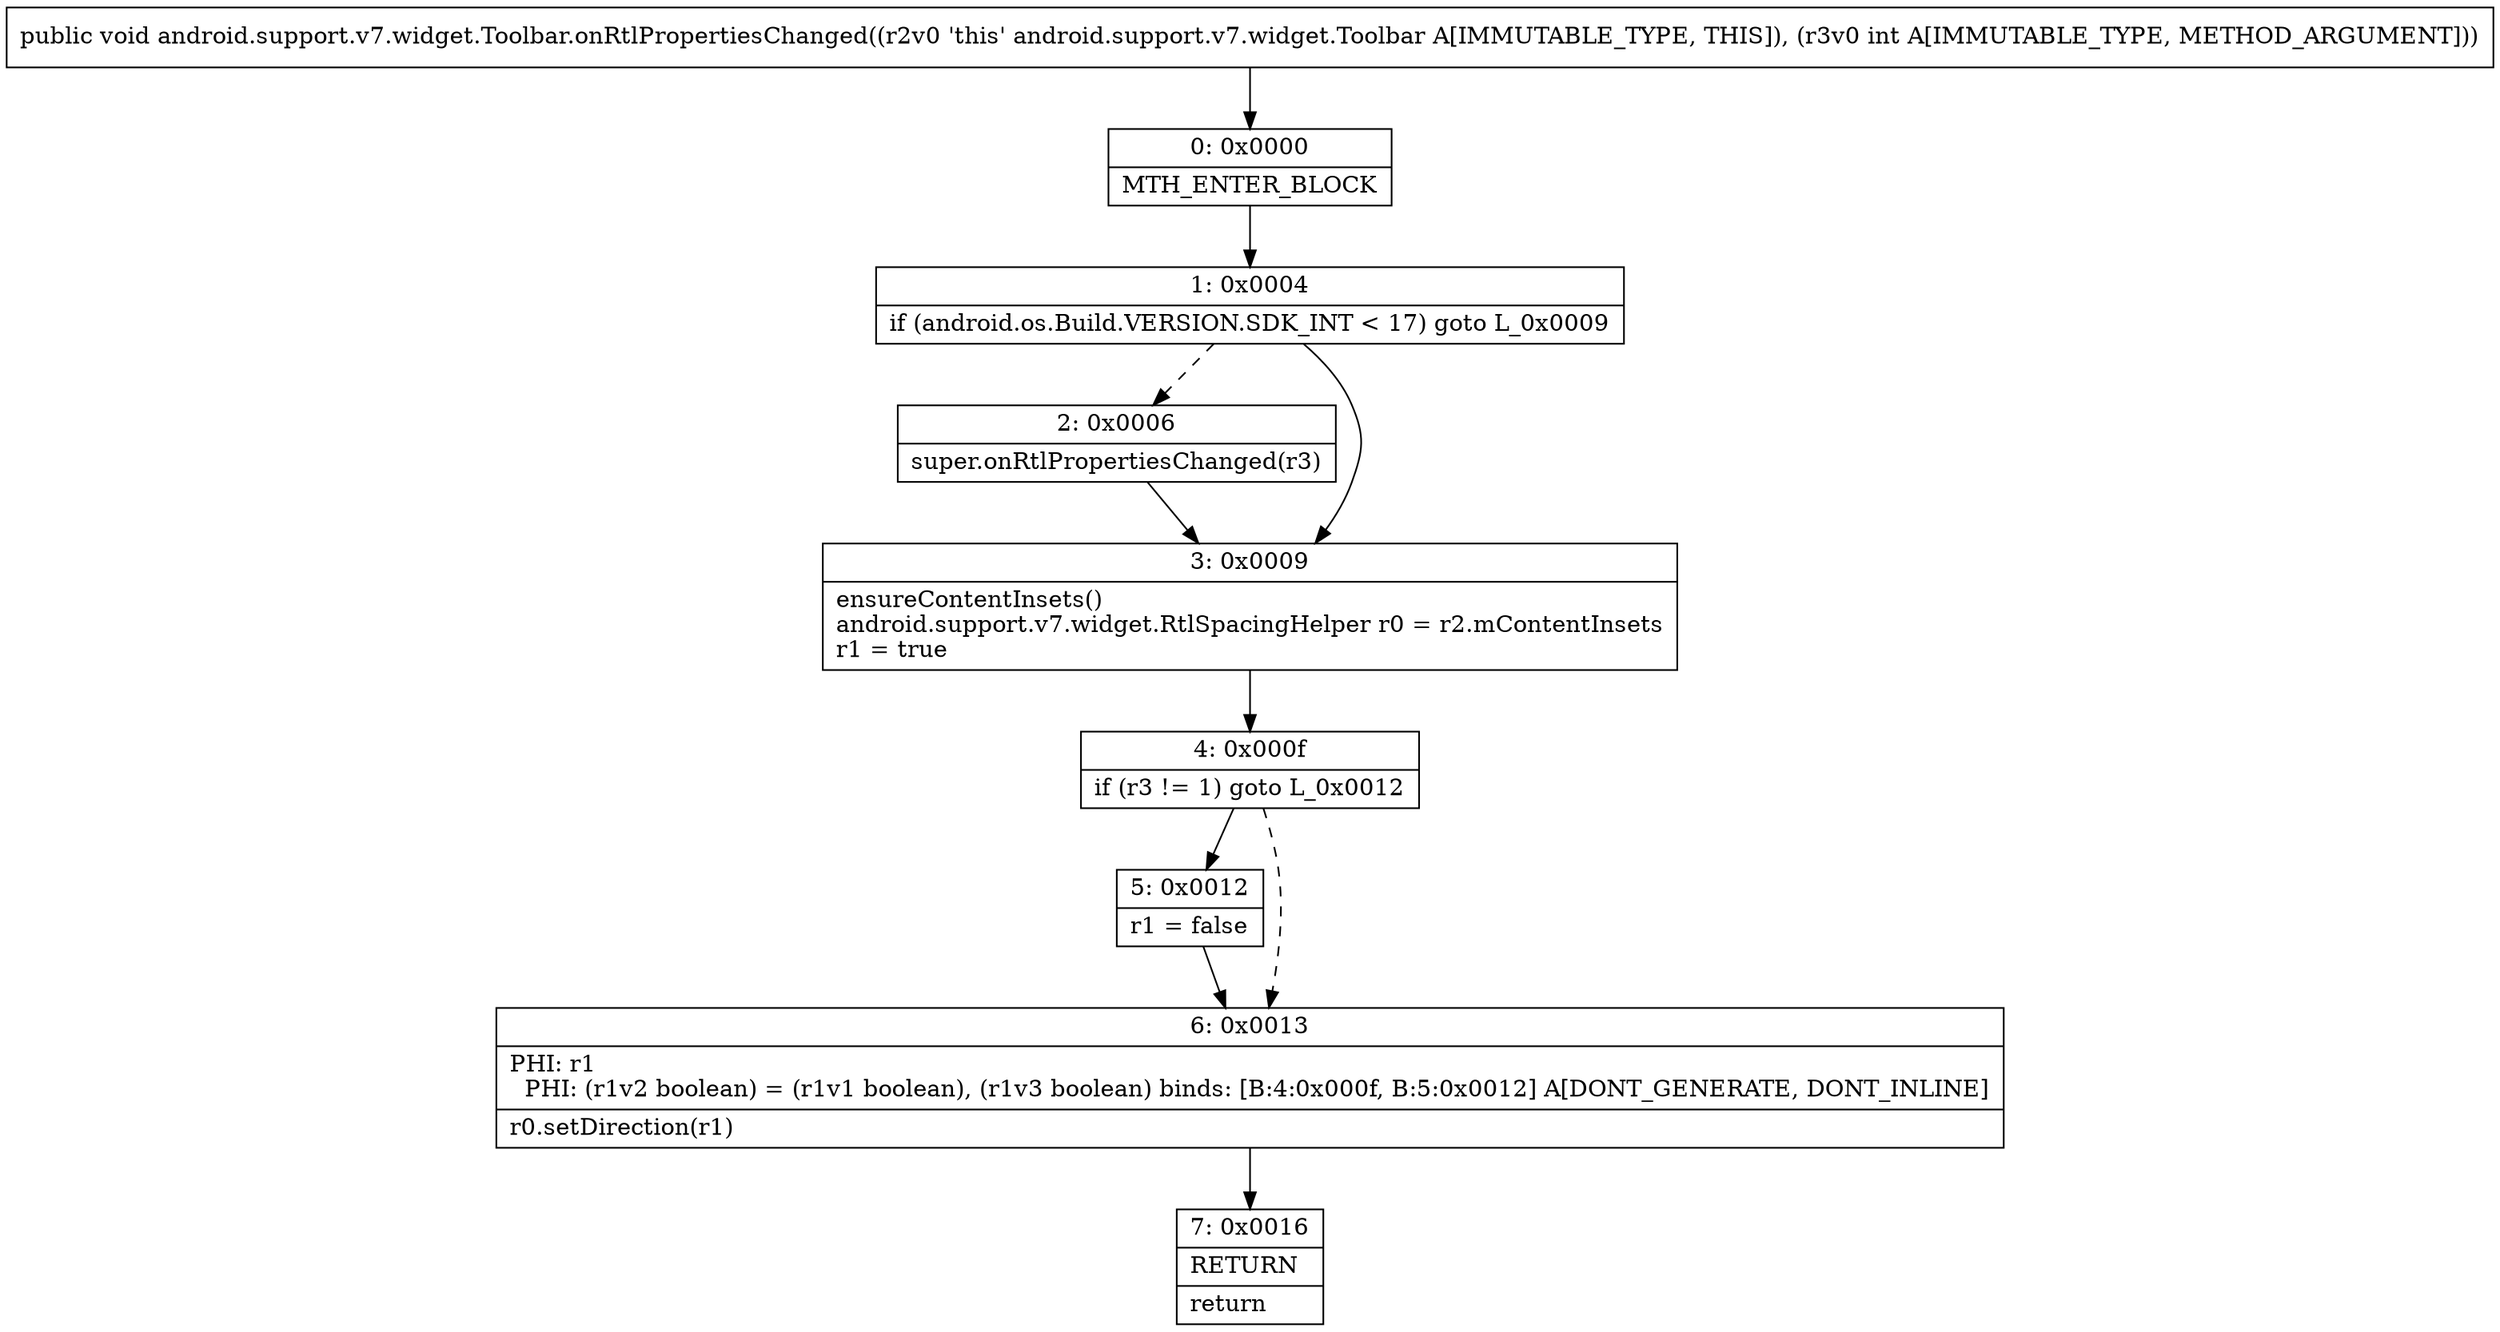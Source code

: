 digraph "CFG forandroid.support.v7.widget.Toolbar.onRtlPropertiesChanged(I)V" {
Node_0 [shape=record,label="{0\:\ 0x0000|MTH_ENTER_BLOCK\l}"];
Node_1 [shape=record,label="{1\:\ 0x0004|if (android.os.Build.VERSION.SDK_INT \< 17) goto L_0x0009\l}"];
Node_2 [shape=record,label="{2\:\ 0x0006|super.onRtlPropertiesChanged(r3)\l}"];
Node_3 [shape=record,label="{3\:\ 0x0009|ensureContentInsets()\landroid.support.v7.widget.RtlSpacingHelper r0 = r2.mContentInsets\lr1 = true\l}"];
Node_4 [shape=record,label="{4\:\ 0x000f|if (r3 != 1) goto L_0x0012\l}"];
Node_5 [shape=record,label="{5\:\ 0x0012|r1 = false\l}"];
Node_6 [shape=record,label="{6\:\ 0x0013|PHI: r1 \l  PHI: (r1v2 boolean) = (r1v1 boolean), (r1v3 boolean) binds: [B:4:0x000f, B:5:0x0012] A[DONT_GENERATE, DONT_INLINE]\l|r0.setDirection(r1)\l}"];
Node_7 [shape=record,label="{7\:\ 0x0016|RETURN\l|return\l}"];
MethodNode[shape=record,label="{public void android.support.v7.widget.Toolbar.onRtlPropertiesChanged((r2v0 'this' android.support.v7.widget.Toolbar A[IMMUTABLE_TYPE, THIS]), (r3v0 int A[IMMUTABLE_TYPE, METHOD_ARGUMENT])) }"];
MethodNode -> Node_0;
Node_0 -> Node_1;
Node_1 -> Node_2[style=dashed];
Node_1 -> Node_3;
Node_2 -> Node_3;
Node_3 -> Node_4;
Node_4 -> Node_5;
Node_4 -> Node_6[style=dashed];
Node_5 -> Node_6;
Node_6 -> Node_7;
}

